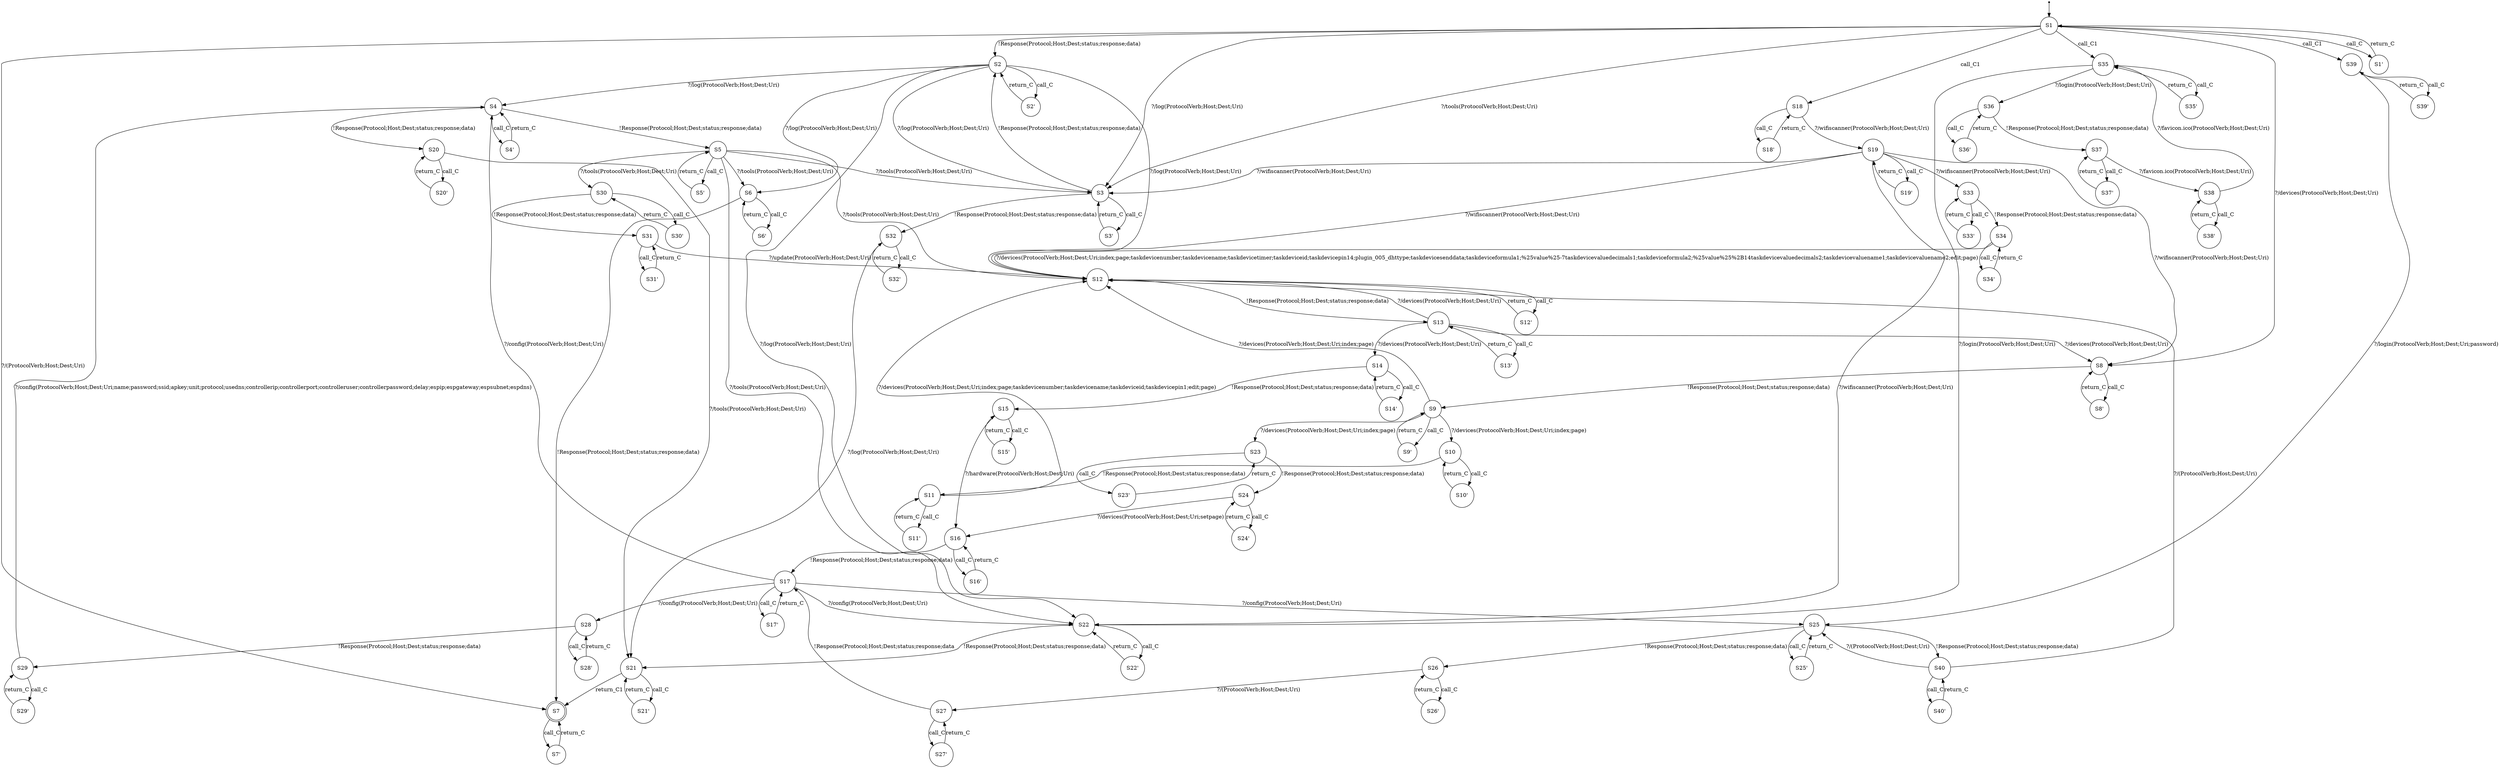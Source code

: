 digraph LTS {
S00[shape=point]
S1[label=S1,shape=circle];
S2[label=S2,shape=circle];
S3[label=S3,shape=circle];
S4[label=S4,shape=circle];
S5[label=S5,shape=circle];
S6[label=S6,shape=circle];
S7[label=S7,shape=doublecircle];
S8[label=S8,shape=circle];
S9[label=S9,shape=circle];
S10[label=S10,shape=circle];
S11[label=S11,shape=circle];
S12[label=S12,shape=circle];
S13[label=S13,shape=circle];
S14[label=S14,shape=circle];
S15[label=S15,shape=circle];
S16[label=S16,shape=circle];
S17[label=S17,shape=circle];
S18[label=S18,shape=circle];
S19[label=S19,shape=circle];
S20[label=S20,shape=circle];
S21[label=S21,shape=circle];
S22[label=S22,shape=circle];
S23[label=S23,shape=circle];
S24[label=S24,shape=circle];
S25[label=S25,shape=circle];
S26[label=S26,shape=circle];
S27[label=S27,shape=circle];
S28[label=S28,shape=circle];
S29[label=S29,shape=circle];
S30[label=S30,shape=circle];
S31[label=S31,shape=circle];
S32[label=S32,shape=circle];
S33[label=S33,shape=circle];
S34[label=S34,shape=circle];
S35[label=S35,shape=circle];
S36[label=S36,shape=circle];
S37[label=S37,shape=circle];
S38[label=S38,shape=circle];
S39[label=S39,shape=circle];
S40[label=S40,shape=circle];
"S1'"[label="S1'",shape=circle];
"S2'"[label="S2'",shape=circle];
"S3'"[label="S3'",shape=circle];
"S4'"[label="S4'",shape=circle];
"S5'"[label="S5'",shape=circle];
"S6'"[label="S6'",shape=circle];
"S7'"[label="S7'",shape=circle];
"S8'"[label="S8'",shape=circle];
"S9'"[label="S9'",shape=circle];
"S10'"[label="S10'",shape=circle];
"S11'"[label="S11'",shape=circle];
"S12'"[label="S12'",shape=circle];
"S13'"[label="S13'",shape=circle];
"S14'"[label="S14'",shape=circle];
"S15'"[label="S15'",shape=circle];
"S16'"[label="S16'",shape=circle];
"S17'"[label="S17'",shape=circle];
"S18'"[label="S18'",shape=circle];
"S19'"[label="S19'",shape=circle];
"S20'"[label="S20'",shape=circle];
"S21'"[label="S21'",shape=circle];
"S22'"[label="S22'",shape=circle];
"S23'"[label="S23'",shape=circle];
"S24'"[label="S24'",shape=circle];
"S25'"[label="S25'",shape=circle];
"S26'"[label="S26'",shape=circle];
"S27'"[label="S27'",shape=circle];
"S28'"[label="S28'",shape=circle];
"S29'"[label="S29'",shape=circle];
"S30'"[label="S30'",shape=circle];
"S31'"[label="S31'",shape=circle];
"S32'"[label="S32'",shape=circle];
"S33'"[label="S33'",shape=circle];
"S34'"[label="S34'",shape=circle];
"S35'"[label="S35'",shape=circle];
"S36'"[label="S36'",shape=circle];
"S37'"[label="S37'",shape=circle];
"S38'"[label="S38'",shape=circle];
"S39'"[label="S39'",shape=circle];
"S40'"[label="S40'",shape=circle];
S00 -> S1
S1 -> S2[label ="!Response(Protocol;Host;Dest;status;response;data)"];
S1 -> S3[label ="?/log(ProtocolVerb;Host;Dest;Uri)"];
S1 -> S3[label ="?/tools(ProtocolVerb;Host;Dest;Uri)"];
S1 -> S7[label ="?/(ProtocolVerb;Host;Dest;Uri)"];
S1 -> S8[label ="?/devices(ProtocolVerb;Host;Dest;Uri)"];
S1 -> S18[label ="call_C1"];
S1 -> S35[label ="call_C1"];
S1 -> S39[label ="call_C1"];
S2 -> S3[label ="?/log(ProtocolVerb;Host;Dest;Uri)"];
S2 -> S4[label ="?/log(ProtocolVerb;Host;Dest;Uri)"];
S2 -> S6[label ="?/log(ProtocolVerb;Host;Dest;Uri)"];
S2 -> S12[label ="?/log(ProtocolVerb;Host;Dest;Uri)"];
S2 -> S22[label ="?/log(ProtocolVerb;Host;Dest;Uri)"];
S3 -> S2[label ="!Response(Protocol;Host;Dest;status;response;data)"];
S3 -> S32[label ="!Response(Protocol;Host;Dest;status;response;data)"];
S4 -> S5[label ="!Response(Protocol;Host;Dest;status;response;data)"];
S4 -> S20[label ="!Response(Protocol;Host;Dest;status;response;data)"];
S5 -> S3[label ="?/tools(ProtocolVerb;Host;Dest;Uri)"];
S5 -> S6[label ="?/tools(ProtocolVerb;Host;Dest;Uri)"];
S5 -> S12[label ="?/tools(ProtocolVerb;Host;Dest;Uri)"];
S5 -> S22[label ="?/tools(ProtocolVerb;Host;Dest;Uri)"];
S5 -> S30[label ="?/tools(ProtocolVerb;Host;Dest;Uri)"];
S6 -> S7[label ="!Response(Protocol;Host;Dest;status;response;data)"];
S8 -> S9[label ="!Response(Protocol;Host;Dest;status;response;data)"];
S9 -> S10[label ="?/devices(ProtocolVerb;Host;Dest;Uri;index;page)"];
S9 -> S12[label ="?/devices(ProtocolVerb;Host;Dest;Uri;index;page)"];
S9 -> S23[label ="?/devices(ProtocolVerb;Host;Dest;Uri;index;page)"];
S10 -> S11[label ="!Response(Protocol;Host;Dest;status;response;data)"];
S11 -> S12[label ="?/devices(ProtocolVerb;Host;Dest;Uri;index;page;taskdevicenumber;taskdevicename;taskdeviceid;taskdevicepin1;edit;page)"];
S12 -> S13[label ="!Response(Protocol;Host;Dest;status;response;data)"];
S13 -> S8[label ="?/devices(ProtocolVerb;Host;Dest;Uri)"];
S13 -> S12[label ="?/devices(ProtocolVerb;Host;Dest;Uri)"];
S13 -> S14[label ="?/devices(ProtocolVerb;Host;Dest;Uri)"];
S14 -> S15[label ="!Response(Protocol;Host;Dest;status;response;data)"];
S15 -> S16[label ="?/hardware(ProtocolVerb;Host;Dest;Uri)"];
S16 -> S17[label ="!Response(Protocol;Host;Dest;status;response;data)"];
S17 -> S4[label ="?/config(ProtocolVerb;Host;Dest;Uri)"];
S17 -> S22[label ="?/config(ProtocolVerb;Host;Dest;Uri)"];
S17 -> S25[label ="?/config(ProtocolVerb;Host;Dest;Uri)"];
S17 -> S28[label ="?/config(ProtocolVerb;Host;Dest;Uri)"];
S18 -> S19[label ="?/wifiscanner(ProtocolVerb;Host;Dest;Uri)"];
S19 -> S3[label ="?/wifiscanner(ProtocolVerb;Host;Dest;Uri)"];
S19 -> S8[label ="?/wifiscanner(ProtocolVerb;Host;Dest;Uri)"];
S19 -> S12[label ="?/wifiscanner(ProtocolVerb;Host;Dest;Uri)"];
S19 -> S22[label ="?/wifiscanner(ProtocolVerb;Host;Dest;Uri)"];
S19 -> S33[label ="?/wifiscanner(ProtocolVerb;Host;Dest;Uri)"];
S20 -> S21[label ="?/tools(ProtocolVerb;Host;Dest;Uri)"];
S21 -> S7[label ="return_C1"];
S22 -> S21[label ="!Response(Protocol;Host;Dest;status;response;data)"];
S23 -> S24[label ="!Response(Protocol;Host;Dest;status;response;data)"];
S24 -> S16[label ="?/devices(ProtocolVerb;Host;Dest;Uri;setpage)"];
S25 -> S26[label ="!Response(Protocol;Host;Dest;status;response;data)"];
S25 -> S40[label ="!Response(Protocol;Host;Dest;status;response;data)"];
S26 -> S27[label ="?/(ProtocolVerb;Host;Dest;Uri)"];
S27 -> S17[label ="!Response(Protocol;Host;Dest;status;response;data"];
S28 -> S29[label ="!Response(Protocol;Host;Dest;status;response;data)"];
S29 -> S4[label ="?/config(ProtocolVerb;Host;Dest;Uri;name;password;ssid;apkey;unit;protocol;usedns;controllerip;controllerport;controlleruser;controllerpassword;delay;espip;espgateway;espsubnet;espdns)"];
S30 -> S31[label ="!Response(Protocol;Host;Dest;status;response;data)"];
S31 -> S12[label ="?/update(ProtocolVerb;Host;Dest;Uri)"];
S32 -> S21[label ="?/log(ProtocolVerb;Host;Dest;Uri)"];
S33 -> S34[label ="!Response(Protocol;Host;Dest;status;response;data)"];
S34 -> S12[label ="?/devices(ProtocolVerb;Host;Dest;Uri;index;page;taskdevicenumber;taskdevicename;taskdevicetimer;taskdeviceid;taskdevicepin14;plugin_005_dhttype;taskdevicesenddata;taskdeviceformula1;%25value%25-7taskdevicevaluedecimals1;taskdeviceformula2;%25value%25%2B14taskdevicevaluedecimals2;taskdevicevaluename1;taskdevicevaluename2;edit;page)"];
S35 -> S22[label ="?/login(ProtocolVerb;Host;Dest;Uri)"];
S35 -> S36[label ="?/login(ProtocolVerb;Host;Dest;Uri)"];
S36 -> S37[label ="!Response(Protocol;Host;Dest;status;response;data)"];
S37 -> S38[label ="?/favicon.ico(ProtocolVerb;Host;Dest;Uri)"];
S38 -> S35[label ="?/favicon.ico(ProtocolVerb;Host;Dest;Uri)"];
S39 -> S25[label ="?/login(ProtocolVerb;Host;Dest;Uri;password)"];
S40 -> S12[label ="?/(ProtocolVerb;Host;Dest;Uri)"];
S40 -> S25[label ="?/(ProtocolVerb;Host;Dest;Uri)"];
S1 -> "S1'"[label ="call_C"]
"S1'" -> S1[label ="return_C"]
S2 -> "S2'"[label ="call_C"]
"S2'" -> S2[label ="return_C"]
S3 -> "S3'"[label ="call_C"]
"S3'" -> S3[label ="return_C"]
S4 -> "S4'"[label ="call_C"]
"S4'" -> S4[label ="return_C"]
S5 -> "S5'"[label ="call_C"]
"S5'" -> S5[label ="return_C"]
S6 -> "S6'"[label ="call_C"]
"S6'" -> S6[label ="return_C"]
S7 -> "S7'"[label ="call_C"]
"S7'" -> S7[label ="return_C"]
S8 -> "S8'"[label ="call_C"]
"S8'" -> S8[label ="return_C"]
S9 -> "S9'"[label ="call_C"]
"S9'" -> S9[label ="return_C"]
S10 -> "S10'"[label ="call_C"]
"S10'" -> S10[label ="return_C"]
S11 -> "S11'"[label ="call_C"]
"S11'" -> S11[label ="return_C"]
S12 -> "S12'"[label ="call_C"]
"S12'" -> S12[label ="return_C"]
S13 -> "S13'"[label ="call_C"]
"S13'" -> S13[label ="return_C"]
S14 -> "S14'"[label ="call_C"]
"S14'" -> S14[label ="return_C"]
S15 -> "S15'"[label ="call_C"]
"S15'" -> S15[label ="return_C"]
S16 -> "S16'"[label ="call_C"]
"S16'" -> S16[label ="return_C"]
S17 -> "S17'"[label ="call_C"]
"S17'" -> S17[label ="return_C"]
S18 -> "S18'"[label ="call_C"]
"S18'" -> S18[label ="return_C"]
S19 -> "S19'"[label ="call_C"]
"S19'" -> S19[label ="return_C"]
S20 -> "S20'"[label ="call_C"]
"S20'" -> S20[label ="return_C"]
S21 -> "S21'"[label ="call_C"]
"S21'" -> S21[label ="return_C"]
S22 -> "S22'"[label ="call_C"]
"S22'" -> S22[label ="return_C"]
S23 -> "S23'"[label ="call_C"]
"S23'" -> S23[label ="return_C"]
S24 -> "S24'"[label ="call_C"]
"S24'" -> S24[label ="return_C"]
S25 -> "S25'"[label ="call_C"]
"S25'" -> S25[label ="return_C"]
S26 -> "S26'"[label ="call_C"]
"S26'" -> S26[label ="return_C"]
S27 -> "S27'"[label ="call_C"]
"S27'" -> S27[label ="return_C"]
S28 -> "S28'"[label ="call_C"]
"S28'" -> S28[label ="return_C"]
S29 -> "S29'"[label ="call_C"]
"S29'" -> S29[label ="return_C"]
S30 -> "S30'"[label ="call_C"]
"S30'" -> S30[label ="return_C"]
S31 -> "S31'"[label ="call_C"]
"S31'" -> S31[label ="return_C"]
S32 -> "S32'"[label ="call_C"]
"S32'" -> S32[label ="return_C"]
S33 -> "S33'"[label ="call_C"]
"S33'" -> S33[label ="return_C"]
S34 -> "S34'"[label ="call_C"]
"S34'" -> S34[label ="return_C"]
S35 -> "S35'"[label ="call_C"]
"S35'" -> S35[label ="return_C"]
S36 -> "S36'"[label ="call_C"]
"S36'" -> S36[label ="return_C"]
S37 -> "S37'"[label ="call_C"]
"S37'" -> S37[label ="return_C"]
S38 -> "S38'"[label ="call_C"]
"S38'" -> S38[label ="return_C"]
S39 -> "S39'"[label ="call_C"]
"S39'" -> S39[label ="return_C"]
S40 -> "S40'"[label ="call_C"]
"S40'" -> S40[label ="return_C"]
}
